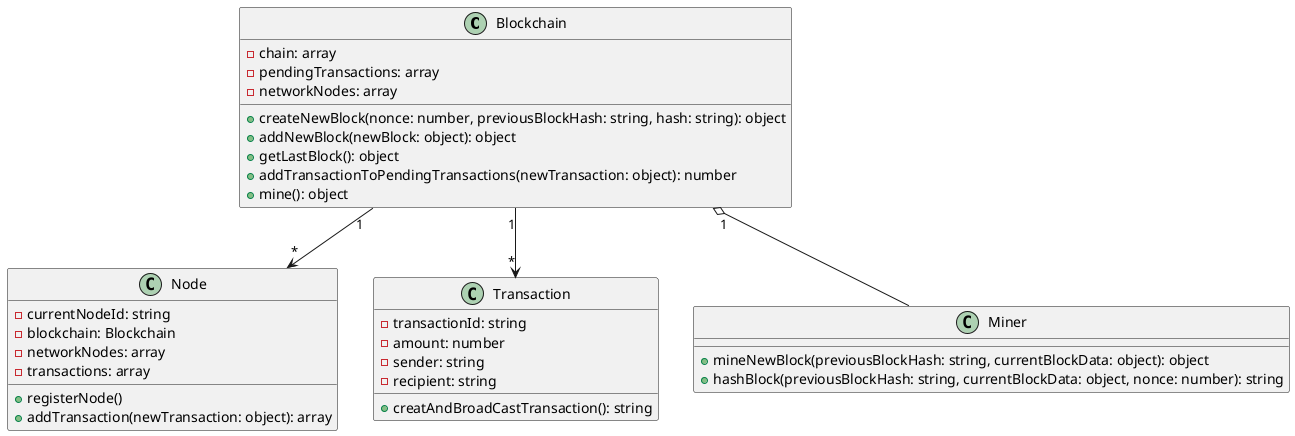 @startuml

class Blockchain {
    - chain: array
    - pendingTransactions: array
    - networkNodes: array
    + createNewBlock(nonce: number, previousBlockHash: string, hash: string): object
    + addNewBlock(newBlock: object): object
    + getLastBlock(): object
    + addTransactionToPendingTransactions(newTransaction: object): number
    + mine(): object
}

class Node {
    - currentNodeId: string
    - blockchain: Blockchain
    - networkNodes: array
    - transactions: array
    + registerNode()
    + addTransaction(newTransaction: object): array
}

class Transaction {
    - transactionId: string
    - amount: number
    - sender: string
    - recipient: string
    + creatAndBroadCastTransaction(): string
}

class Miner {
    + mineNewBlock(previousBlockHash: string, currentBlockData: object): object
    + hashBlock(previousBlockHash: string, currentBlockData: object, nonce: number): string
}

Blockchain "1" --> "*" Node
Blockchain "1" --> "*" Transaction
Blockchain "1" o-- Miner

@enduml

